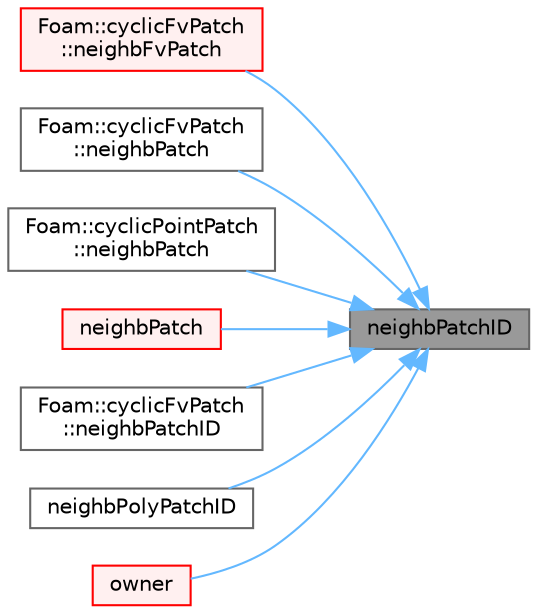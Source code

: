 digraph "neighbPatchID"
{
 // LATEX_PDF_SIZE
  bgcolor="transparent";
  edge [fontname=Helvetica,fontsize=10,labelfontname=Helvetica,labelfontsize=10];
  node [fontname=Helvetica,fontsize=10,shape=box,height=0.2,width=0.4];
  rankdir="RL";
  Node1 [id="Node000001",label="neighbPatchID",height=0.2,width=0.4,color="gray40", fillcolor="grey60", style="filled", fontcolor="black",tooltip=" "];
  Node1 -> Node2 [id="edge1_Node000001_Node000002",dir="back",color="steelblue1",style="solid",tooltip=" "];
  Node2 [id="Node000002",label="Foam::cyclicFvPatch\l::neighbFvPatch",height=0.2,width=0.4,color="red", fillcolor="#FFF0F0", style="filled",URL="$classFoam_1_1cyclicFvPatch.html#a8d31d22ff72b2375f640d786cc3ae955",tooltip=" "];
  Node1 -> Node4 [id="edge2_Node000001_Node000004",dir="back",color="steelblue1",style="solid",tooltip=" "];
  Node4 [id="Node000004",label="Foam::cyclicFvPatch\l::neighbPatch",height=0.2,width=0.4,color="grey40", fillcolor="white", style="filled",URL="$classFoam_1_1cyclicFvPatch.html#acc14fe404394bfd38d0bdd76a01f1896",tooltip=" "];
  Node1 -> Node5 [id="edge3_Node000001_Node000005",dir="back",color="steelblue1",style="solid",tooltip=" "];
  Node5 [id="Node000005",label="Foam::cyclicPointPatch\l::neighbPatch",height=0.2,width=0.4,color="grey40", fillcolor="white", style="filled",URL="$classFoam_1_1cyclicPointPatch.html#ada98a048a04b4bd292083c92bad59e84",tooltip=" "];
  Node1 -> Node6 [id="edge4_Node000001_Node000006",dir="back",color="steelblue1",style="solid",tooltip=" "];
  Node6 [id="Node000006",label="neighbPatch",height=0.2,width=0.4,color="red", fillcolor="#FFF0F0", style="filled",URL="$classFoam_1_1cyclicPolyPatch.html#ab08446bc89702f7c9a48eef063d40b01",tooltip=" "];
  Node1 -> Node10 [id="edge5_Node000001_Node000010",dir="back",color="steelblue1",style="solid",tooltip=" "];
  Node10 [id="Node000010",label="Foam::cyclicFvPatch\l::neighbPatchID",height=0.2,width=0.4,color="grey40", fillcolor="white", style="filled",URL="$classFoam_1_1cyclicFvPatch.html#a5e6024547ab7c53848c8bbe7b0a634ba",tooltip=" "];
  Node1 -> Node11 [id="edge6_Node000001_Node000011",dir="back",color="steelblue1",style="solid",tooltip=" "];
  Node11 [id="Node000011",label="neighbPolyPatchID",height=0.2,width=0.4,color="grey40", fillcolor="white", style="filled",URL="$classFoam_1_1cyclicPolyPatch.html#a304c4fe78b11b623afef7901c3912df0",tooltip=" "];
  Node1 -> Node12 [id="edge7_Node000001_Node000012",dir="back",color="steelblue1",style="solid",tooltip=" "];
  Node12 [id="Node000012",label="owner",height=0.2,width=0.4,color="red", fillcolor="#FFF0F0", style="filled",URL="$classFoam_1_1cyclicPolyPatch.html#a357c5e37e5d7c583fa172625b8c11009",tooltip=" "];
}
